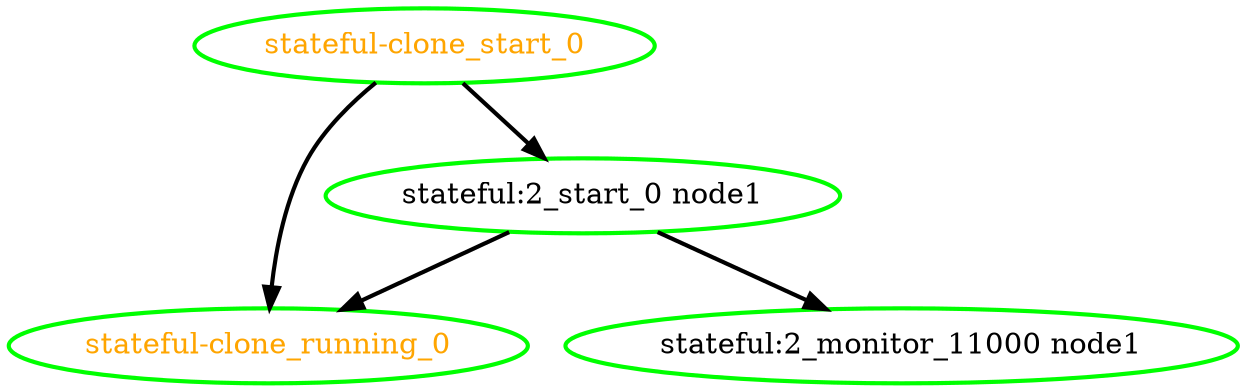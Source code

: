  digraph "g" {
"stateful-clone_running_0" [ style=bold color="green" fontcolor="orange"]
"stateful-clone_start_0" -> "stateful-clone_running_0" [ style = bold]
"stateful-clone_start_0" -> "stateful:2_start_0 node1" [ style = bold]
"stateful-clone_start_0" [ style=bold color="green" fontcolor="orange"]
"stateful:2_monitor_11000 node1" [ style=bold color="green" fontcolor="black"]
"stateful:2_start_0 node1" -> "stateful-clone_running_0" [ style = bold]
"stateful:2_start_0 node1" -> "stateful:2_monitor_11000 node1" [ style = bold]
"stateful:2_start_0 node1" [ style=bold color="green" fontcolor="black"]
}
